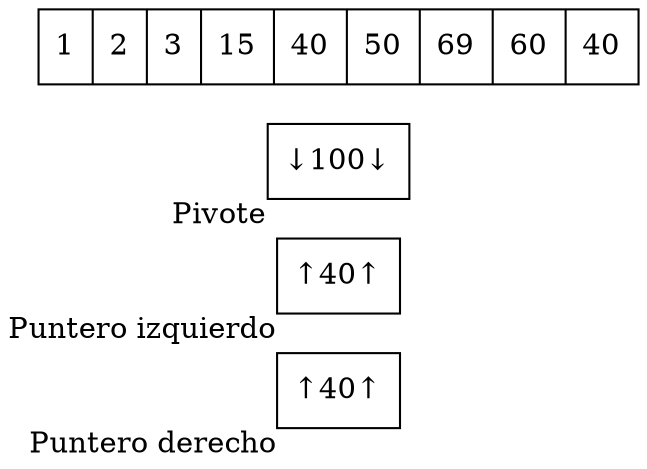 digraph G{ node [shape = record ];
 rankdir=LR;puntDer[label="↑40↑" xlabel="Puntero derecho" pos = "12,0!"]
puntIzq[label="↑40↑" xlabel="Puntero izquierdo" pos = "8,0!"]
pivote[label="↓100↓" xlabel ="Pivote" pos = "10,2!"]
X[label="{ 1|2|3|15|40|50|69|60|40}" pos = "10,1!" ]}
